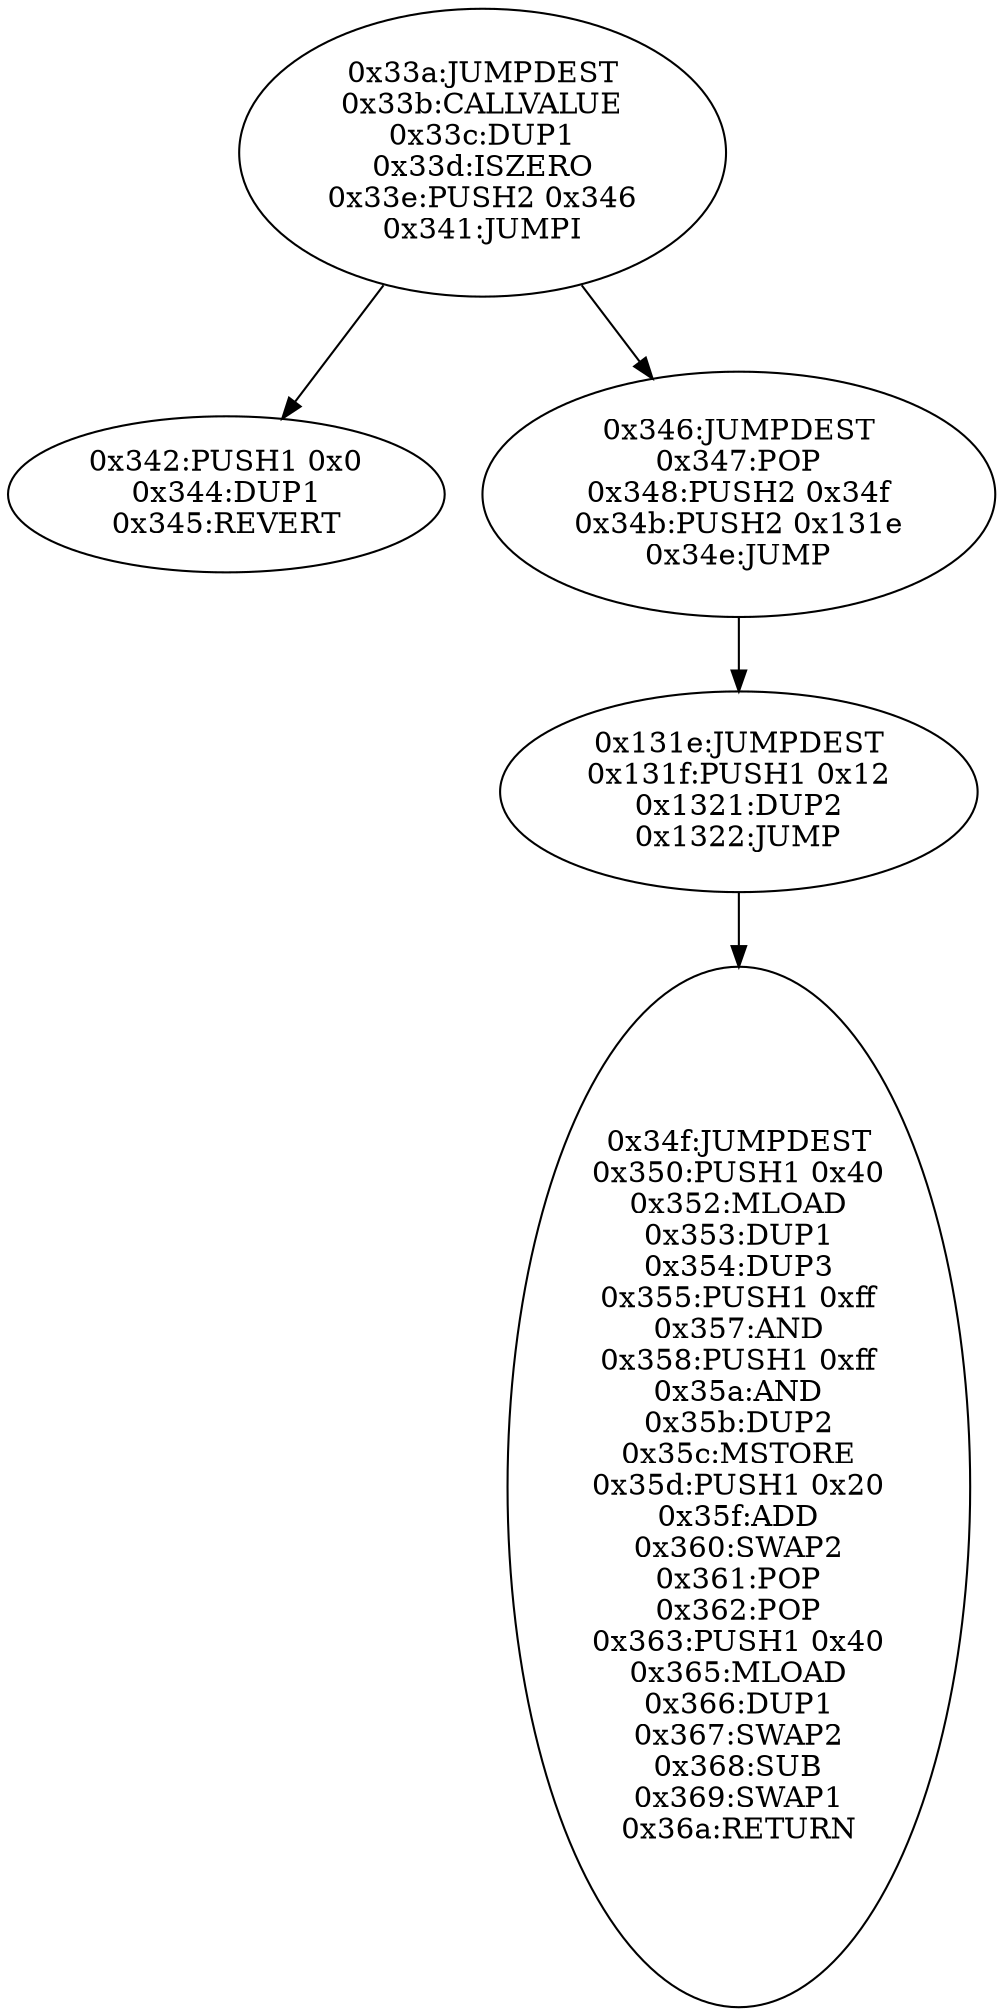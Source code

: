 digraph{
826[label="0x33a:JUMPDEST
0x33b:CALLVALUE
0x33c:DUP1
0x33d:ISZERO
0x33e:PUSH2 0x346
0x341:JUMPI"]
826 -> 834
826 -> 838
834[label="0x342:PUSH1 0x0
0x344:DUP1
0x345:REVERT"]
838[label="0x346:JUMPDEST
0x347:POP
0x348:PUSH2 0x34f
0x34b:PUSH2 0x131e
0x34e:JUMP"]
838 -> 4894
4894[label="0x131e:JUMPDEST
0x131f:PUSH1 0x12
0x1321:DUP2
0x1322:JUMP"]
4894 -> 847
847[label="0x34f:JUMPDEST
0x350:PUSH1 0x40
0x352:MLOAD
0x353:DUP1
0x354:DUP3
0x355:PUSH1 0xff
0x357:AND
0x358:PUSH1 0xff
0x35a:AND
0x35b:DUP2
0x35c:MSTORE
0x35d:PUSH1 0x20
0x35f:ADD
0x360:SWAP2
0x361:POP
0x362:POP
0x363:PUSH1 0x40
0x365:MLOAD
0x366:DUP1
0x367:SWAP2
0x368:SUB
0x369:SWAP1
0x36a:RETURN"]

}